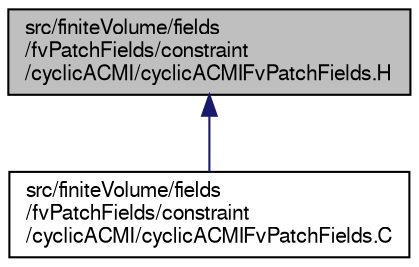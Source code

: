 digraph "src/finiteVolume/fields/fvPatchFields/constraint/cyclicACMI/cyclicACMIFvPatchFields.H"
{
  bgcolor="transparent";
  edge [fontname="FreeSans",fontsize="10",labelfontname="FreeSans",labelfontsize="10"];
  node [fontname="FreeSans",fontsize="10",shape=record];
  Node1 [label="src/finiteVolume/fields\l/fvPatchFields/constraint\l/cyclicACMI/cyclicACMIFvPatchFields.H",height=0.2,width=0.4,color="black", fillcolor="grey75", style="filled" fontcolor="black"];
  Node1 -> Node2 [dir="back",color="midnightblue",fontsize="10",style="solid",fontname="FreeSans"];
  Node2 [label="src/finiteVolume/fields\l/fvPatchFields/constraint\l/cyclicACMI/cyclicACMIFvPatchFields.C",height=0.2,width=0.4,color="black",URL="$a04786.html"];
}
